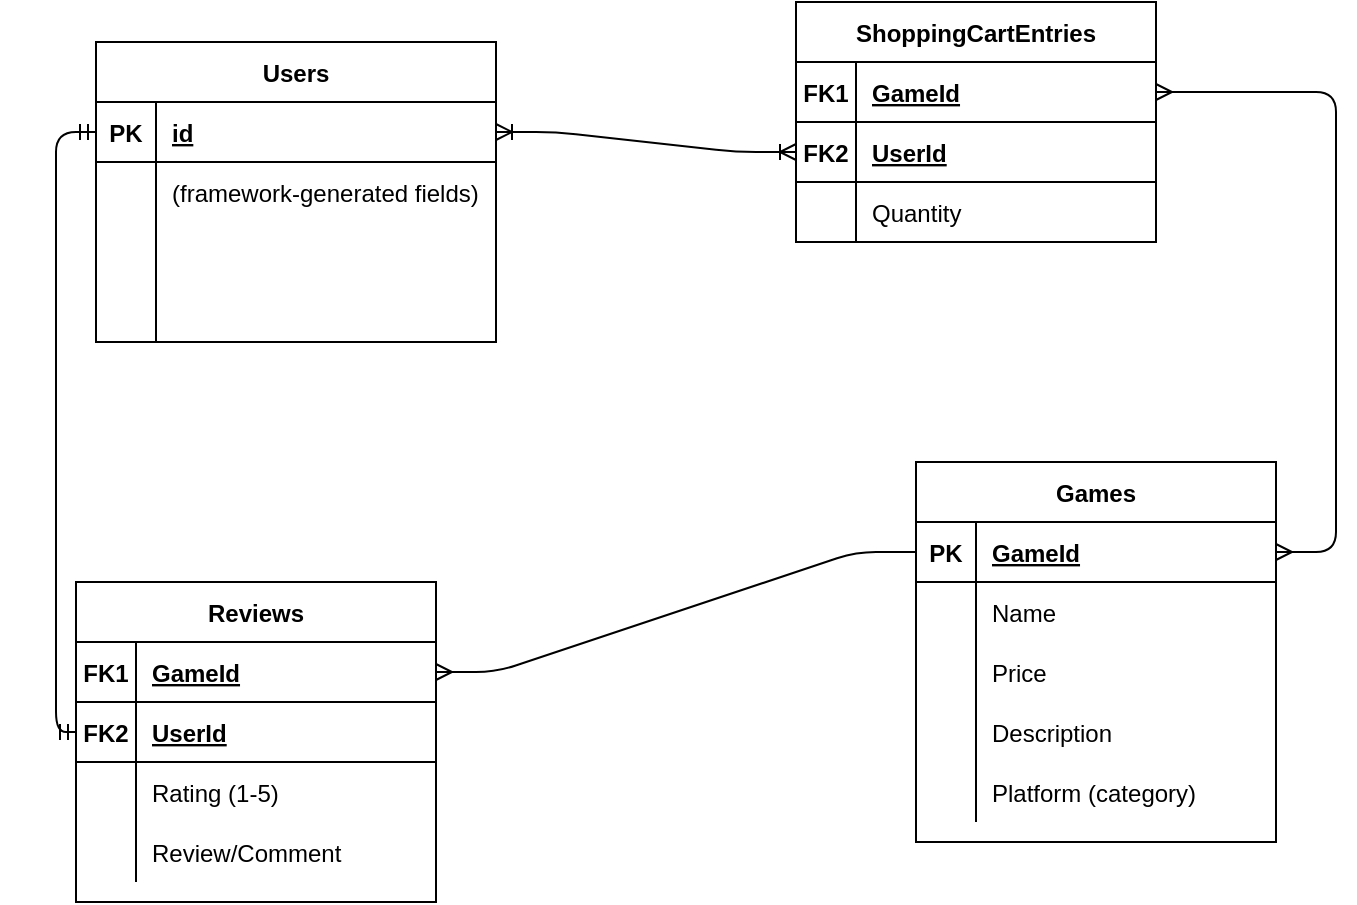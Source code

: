 <mxfile version="14.8.6" type="github">
  <diagram id="ZoNWrH1f9fPfKucFPw9K" name="Page-1">
    <mxGraphModel dx="1426" dy="842" grid="1" gridSize="10" guides="1" tooltips="1" connect="1" arrows="1" fold="1" page="1" pageScale="1" pageWidth="827" pageHeight="1169" math="0" shadow="0">
      <root>
        <mxCell id="0" />
        <mxCell id="1" parent="0" />
        <mxCell id="lAZlLPdiTVYZQoPmJP2H-1" value="Users" style="shape=table;startSize=30;container=1;collapsible=1;childLayout=tableLayout;fixedRows=1;rowLines=0;fontStyle=1;align=center;resizeLast=1;" vertex="1" parent="1">
          <mxGeometry x="130" y="100" width="200" height="150" as="geometry" />
        </mxCell>
        <mxCell id="lAZlLPdiTVYZQoPmJP2H-2" value="" style="shape=partialRectangle;collapsible=0;dropTarget=0;pointerEvents=0;fillColor=none;top=0;left=0;bottom=1;right=0;points=[[0,0.5],[1,0.5]];portConstraint=eastwest;" vertex="1" parent="lAZlLPdiTVYZQoPmJP2H-1">
          <mxGeometry y="30" width="200" height="30" as="geometry" />
        </mxCell>
        <mxCell id="lAZlLPdiTVYZQoPmJP2H-3" value="PK" style="shape=partialRectangle;connectable=0;fillColor=none;top=0;left=0;bottom=0;right=0;fontStyle=1;overflow=hidden;" vertex="1" parent="lAZlLPdiTVYZQoPmJP2H-2">
          <mxGeometry width="30" height="30" as="geometry" />
        </mxCell>
        <mxCell id="lAZlLPdiTVYZQoPmJP2H-4" value="id" style="shape=partialRectangle;connectable=0;fillColor=none;top=0;left=0;bottom=0;right=0;align=left;spacingLeft=6;fontStyle=5;overflow=hidden;" vertex="1" parent="lAZlLPdiTVYZQoPmJP2H-2">
          <mxGeometry x="30" width="170" height="30" as="geometry" />
        </mxCell>
        <mxCell id="lAZlLPdiTVYZQoPmJP2H-5" value="" style="shape=partialRectangle;collapsible=0;dropTarget=0;pointerEvents=0;fillColor=none;top=0;left=0;bottom=0;right=0;points=[[0,0.5],[1,0.5]];portConstraint=eastwest;" vertex="1" parent="lAZlLPdiTVYZQoPmJP2H-1">
          <mxGeometry y="60" width="200" height="30" as="geometry" />
        </mxCell>
        <mxCell id="lAZlLPdiTVYZQoPmJP2H-6" value="" style="shape=partialRectangle;connectable=0;fillColor=none;top=0;left=0;bottom=0;right=0;editable=1;overflow=hidden;" vertex="1" parent="lAZlLPdiTVYZQoPmJP2H-5">
          <mxGeometry width="30" height="30" as="geometry" />
        </mxCell>
        <mxCell id="lAZlLPdiTVYZQoPmJP2H-7" value="(framework-generated fields)" style="shape=partialRectangle;connectable=0;fillColor=none;top=0;left=0;bottom=0;right=0;align=left;spacingLeft=6;overflow=hidden;" vertex="1" parent="lAZlLPdiTVYZQoPmJP2H-5">
          <mxGeometry x="30" width="170" height="30" as="geometry" />
        </mxCell>
        <mxCell id="lAZlLPdiTVYZQoPmJP2H-8" value="" style="shape=partialRectangle;collapsible=0;dropTarget=0;pointerEvents=0;fillColor=none;top=0;left=0;bottom=0;right=0;points=[[0,0.5],[1,0.5]];portConstraint=eastwest;" vertex="1" parent="lAZlLPdiTVYZQoPmJP2H-1">
          <mxGeometry y="90" width="200" height="30" as="geometry" />
        </mxCell>
        <mxCell id="lAZlLPdiTVYZQoPmJP2H-9" value="" style="shape=partialRectangle;connectable=0;fillColor=none;top=0;left=0;bottom=0;right=0;editable=1;overflow=hidden;" vertex="1" parent="lAZlLPdiTVYZQoPmJP2H-8">
          <mxGeometry width="30" height="30" as="geometry" />
        </mxCell>
        <mxCell id="lAZlLPdiTVYZQoPmJP2H-10" value="" style="shape=partialRectangle;connectable=0;fillColor=none;top=0;left=0;bottom=0;right=0;align=left;spacingLeft=6;overflow=hidden;" vertex="1" parent="lAZlLPdiTVYZQoPmJP2H-8">
          <mxGeometry x="30" width="170" height="30" as="geometry" />
        </mxCell>
        <mxCell id="lAZlLPdiTVYZQoPmJP2H-11" value="" style="shape=partialRectangle;collapsible=0;dropTarget=0;pointerEvents=0;fillColor=none;top=0;left=0;bottom=0;right=0;points=[[0,0.5],[1,0.5]];portConstraint=eastwest;" vertex="1" parent="lAZlLPdiTVYZQoPmJP2H-1">
          <mxGeometry y="120" width="200" height="30" as="geometry" />
        </mxCell>
        <mxCell id="lAZlLPdiTVYZQoPmJP2H-12" value="" style="shape=partialRectangle;connectable=0;fillColor=none;top=0;left=0;bottom=0;right=0;editable=1;overflow=hidden;" vertex="1" parent="lAZlLPdiTVYZQoPmJP2H-11">
          <mxGeometry width="30" height="30" as="geometry" />
        </mxCell>
        <mxCell id="lAZlLPdiTVYZQoPmJP2H-13" value="" style="shape=partialRectangle;connectable=0;fillColor=none;top=0;left=0;bottom=0;right=0;align=left;spacingLeft=6;overflow=hidden;" vertex="1" parent="lAZlLPdiTVYZQoPmJP2H-11">
          <mxGeometry x="30" width="170" height="30" as="geometry" />
        </mxCell>
        <mxCell id="lAZlLPdiTVYZQoPmJP2H-14" value="Games" style="shape=table;startSize=30;container=1;collapsible=1;childLayout=tableLayout;fixedRows=1;rowLines=0;fontStyle=1;align=center;resizeLast=1;" vertex="1" parent="1">
          <mxGeometry x="540" y="310" width="180" height="190" as="geometry" />
        </mxCell>
        <mxCell id="lAZlLPdiTVYZQoPmJP2H-15" value="" style="shape=partialRectangle;collapsible=0;dropTarget=0;pointerEvents=0;fillColor=none;top=0;left=0;bottom=1;right=0;points=[[0,0.5],[1,0.5]];portConstraint=eastwest;" vertex="1" parent="lAZlLPdiTVYZQoPmJP2H-14">
          <mxGeometry y="30" width="180" height="30" as="geometry" />
        </mxCell>
        <mxCell id="lAZlLPdiTVYZQoPmJP2H-16" value="PK" style="shape=partialRectangle;connectable=0;fillColor=none;top=0;left=0;bottom=0;right=0;fontStyle=1;overflow=hidden;" vertex="1" parent="lAZlLPdiTVYZQoPmJP2H-15">
          <mxGeometry width="30" height="30" as="geometry" />
        </mxCell>
        <mxCell id="lAZlLPdiTVYZQoPmJP2H-17" value="GameId" style="shape=partialRectangle;connectable=0;fillColor=none;top=0;left=0;bottom=0;right=0;align=left;spacingLeft=6;fontStyle=5;overflow=hidden;" vertex="1" parent="lAZlLPdiTVYZQoPmJP2H-15">
          <mxGeometry x="30" width="150" height="30" as="geometry" />
        </mxCell>
        <mxCell id="lAZlLPdiTVYZQoPmJP2H-18" value="" style="shape=partialRectangle;collapsible=0;dropTarget=0;pointerEvents=0;fillColor=none;top=0;left=0;bottom=0;right=0;points=[[0,0.5],[1,0.5]];portConstraint=eastwest;" vertex="1" parent="lAZlLPdiTVYZQoPmJP2H-14">
          <mxGeometry y="60" width="180" height="30" as="geometry" />
        </mxCell>
        <mxCell id="lAZlLPdiTVYZQoPmJP2H-19" value="" style="shape=partialRectangle;connectable=0;fillColor=none;top=0;left=0;bottom=0;right=0;editable=1;overflow=hidden;" vertex="1" parent="lAZlLPdiTVYZQoPmJP2H-18">
          <mxGeometry width="30" height="30" as="geometry" />
        </mxCell>
        <mxCell id="lAZlLPdiTVYZQoPmJP2H-20" value="Name" style="shape=partialRectangle;connectable=0;fillColor=none;top=0;left=0;bottom=0;right=0;align=left;spacingLeft=6;overflow=hidden;" vertex="1" parent="lAZlLPdiTVYZQoPmJP2H-18">
          <mxGeometry x="30" width="150" height="30" as="geometry" />
        </mxCell>
        <mxCell id="lAZlLPdiTVYZQoPmJP2H-21" value="" style="shape=partialRectangle;collapsible=0;dropTarget=0;pointerEvents=0;fillColor=none;top=0;left=0;bottom=0;right=0;points=[[0,0.5],[1,0.5]];portConstraint=eastwest;" vertex="1" parent="lAZlLPdiTVYZQoPmJP2H-14">
          <mxGeometry y="90" width="180" height="30" as="geometry" />
        </mxCell>
        <mxCell id="lAZlLPdiTVYZQoPmJP2H-22" value="" style="shape=partialRectangle;connectable=0;fillColor=none;top=0;left=0;bottom=0;right=0;editable=1;overflow=hidden;" vertex="1" parent="lAZlLPdiTVYZQoPmJP2H-21">
          <mxGeometry width="30" height="30" as="geometry" />
        </mxCell>
        <mxCell id="lAZlLPdiTVYZQoPmJP2H-23" value="Price" style="shape=partialRectangle;connectable=0;fillColor=none;top=0;left=0;bottom=0;right=0;align=left;spacingLeft=6;overflow=hidden;" vertex="1" parent="lAZlLPdiTVYZQoPmJP2H-21">
          <mxGeometry x="30" width="150" height="30" as="geometry" />
        </mxCell>
        <mxCell id="lAZlLPdiTVYZQoPmJP2H-24" value="" style="shape=partialRectangle;collapsible=0;dropTarget=0;pointerEvents=0;fillColor=none;top=0;left=0;bottom=0;right=0;points=[[0,0.5],[1,0.5]];portConstraint=eastwest;" vertex="1" parent="lAZlLPdiTVYZQoPmJP2H-14">
          <mxGeometry y="120" width="180" height="30" as="geometry" />
        </mxCell>
        <mxCell id="lAZlLPdiTVYZQoPmJP2H-25" value="" style="shape=partialRectangle;connectable=0;fillColor=none;top=0;left=0;bottom=0;right=0;editable=1;overflow=hidden;" vertex="1" parent="lAZlLPdiTVYZQoPmJP2H-24">
          <mxGeometry width="30" height="30" as="geometry" />
        </mxCell>
        <mxCell id="lAZlLPdiTVYZQoPmJP2H-26" value="Description" style="shape=partialRectangle;connectable=0;fillColor=none;top=0;left=0;bottom=0;right=0;align=left;spacingLeft=6;overflow=hidden;" vertex="1" parent="lAZlLPdiTVYZQoPmJP2H-24">
          <mxGeometry x="30" width="150" height="30" as="geometry" />
        </mxCell>
        <mxCell id="lAZlLPdiTVYZQoPmJP2H-27" value="" style="shape=partialRectangle;collapsible=0;dropTarget=0;pointerEvents=0;fillColor=none;top=0;left=0;bottom=0;right=0;points=[[0,0.5],[1,0.5]];portConstraint=eastwest;" vertex="1" parent="lAZlLPdiTVYZQoPmJP2H-14">
          <mxGeometry y="150" width="180" height="30" as="geometry" />
        </mxCell>
        <mxCell id="lAZlLPdiTVYZQoPmJP2H-28" value="" style="shape=partialRectangle;connectable=0;fillColor=none;top=0;left=0;bottom=0;right=0;editable=1;overflow=hidden;" vertex="1" parent="lAZlLPdiTVYZQoPmJP2H-27">
          <mxGeometry width="30" height="30" as="geometry" />
        </mxCell>
        <mxCell id="lAZlLPdiTVYZQoPmJP2H-29" value="Platform (category)" style="shape=partialRectangle;connectable=0;fillColor=none;top=0;left=0;bottom=0;right=0;align=left;spacingLeft=6;overflow=hidden;" vertex="1" parent="lAZlLPdiTVYZQoPmJP2H-27">
          <mxGeometry x="30" width="150" height="30" as="geometry" />
        </mxCell>
        <mxCell id="lAZlLPdiTVYZQoPmJP2H-30" value="ShoppingCartEntries" style="shape=table;startSize=30;container=1;collapsible=1;childLayout=tableLayout;fixedRows=1;rowLines=0;fontStyle=1;align=center;resizeLast=1;" vertex="1" parent="1">
          <mxGeometry x="480" y="80" width="180" height="120" as="geometry" />
        </mxCell>
        <mxCell id="lAZlLPdiTVYZQoPmJP2H-31" value="" style="shape=partialRectangle;collapsible=0;dropTarget=0;pointerEvents=0;fillColor=none;top=0;left=0;bottom=1;right=0;points=[[0,0.5],[1,0.5]];portConstraint=eastwest;" vertex="1" parent="lAZlLPdiTVYZQoPmJP2H-30">
          <mxGeometry y="30" width="180" height="30" as="geometry" />
        </mxCell>
        <mxCell id="lAZlLPdiTVYZQoPmJP2H-32" value="FK1" style="shape=partialRectangle;connectable=0;fillColor=none;top=0;left=0;bottom=0;right=0;fontStyle=1;overflow=hidden;" vertex="1" parent="lAZlLPdiTVYZQoPmJP2H-31">
          <mxGeometry width="30" height="30" as="geometry" />
        </mxCell>
        <mxCell id="lAZlLPdiTVYZQoPmJP2H-33" value="GameId" style="shape=partialRectangle;connectable=0;fillColor=none;top=0;left=0;bottom=0;right=0;align=left;spacingLeft=6;fontStyle=5;overflow=hidden;" vertex="1" parent="lAZlLPdiTVYZQoPmJP2H-31">
          <mxGeometry x="30" width="150" height="30" as="geometry" />
        </mxCell>
        <mxCell id="lAZlLPdiTVYZQoPmJP2H-43" value="" style="shape=partialRectangle;collapsible=0;dropTarget=0;pointerEvents=0;fillColor=none;top=0;left=0;bottom=1;right=0;points=[[0,0.5],[1,0.5]];portConstraint=eastwest;" vertex="1" parent="lAZlLPdiTVYZQoPmJP2H-30">
          <mxGeometry y="60" width="180" height="30" as="geometry" />
        </mxCell>
        <mxCell id="lAZlLPdiTVYZQoPmJP2H-44" value="FK2" style="shape=partialRectangle;connectable=0;fillColor=none;top=0;left=0;bottom=0;right=0;fontStyle=1;overflow=hidden;" vertex="1" parent="lAZlLPdiTVYZQoPmJP2H-43">
          <mxGeometry width="30" height="30" as="geometry" />
        </mxCell>
        <mxCell id="lAZlLPdiTVYZQoPmJP2H-45" value="UserId" style="shape=partialRectangle;connectable=0;fillColor=none;top=0;left=0;bottom=0;right=0;align=left;spacingLeft=6;fontStyle=5;overflow=hidden;" vertex="1" parent="lAZlLPdiTVYZQoPmJP2H-43">
          <mxGeometry x="30" width="150" height="30" as="geometry" />
        </mxCell>
        <mxCell id="lAZlLPdiTVYZQoPmJP2H-34" value="" style="shape=partialRectangle;collapsible=0;dropTarget=0;pointerEvents=0;fillColor=none;top=0;left=0;bottom=0;right=0;points=[[0,0.5],[1,0.5]];portConstraint=eastwest;" vertex="1" parent="lAZlLPdiTVYZQoPmJP2H-30">
          <mxGeometry y="90" width="180" height="30" as="geometry" />
        </mxCell>
        <mxCell id="lAZlLPdiTVYZQoPmJP2H-35" value="" style="shape=partialRectangle;connectable=0;fillColor=none;top=0;left=0;bottom=0;right=0;editable=1;overflow=hidden;" vertex="1" parent="lAZlLPdiTVYZQoPmJP2H-34">
          <mxGeometry width="30" height="30" as="geometry" />
        </mxCell>
        <mxCell id="lAZlLPdiTVYZQoPmJP2H-36" value="Quantity" style="shape=partialRectangle;connectable=0;fillColor=none;top=0;left=0;bottom=0;right=0;align=left;spacingLeft=6;overflow=hidden;" vertex="1" parent="lAZlLPdiTVYZQoPmJP2H-34">
          <mxGeometry x="30" width="150" height="30" as="geometry" />
        </mxCell>
        <mxCell id="lAZlLPdiTVYZQoPmJP2H-46" value="Reviews" style="shape=table;startSize=30;container=1;collapsible=1;childLayout=tableLayout;fixedRows=1;rowLines=0;fontStyle=1;align=center;resizeLast=1;" vertex="1" parent="1">
          <mxGeometry x="120" y="370" width="180" height="160" as="geometry" />
        </mxCell>
        <mxCell id="lAZlLPdiTVYZQoPmJP2H-47" value="" style="shape=partialRectangle;collapsible=0;dropTarget=0;pointerEvents=0;fillColor=none;top=0;left=0;bottom=1;right=0;points=[[0,0.5],[1,0.5]];portConstraint=eastwest;" vertex="1" parent="lAZlLPdiTVYZQoPmJP2H-46">
          <mxGeometry y="30" width="180" height="30" as="geometry" />
        </mxCell>
        <mxCell id="lAZlLPdiTVYZQoPmJP2H-48" value="FK1" style="shape=partialRectangle;connectable=0;fillColor=none;top=0;left=0;bottom=0;right=0;fontStyle=1;overflow=hidden;" vertex="1" parent="lAZlLPdiTVYZQoPmJP2H-47">
          <mxGeometry width="30" height="30" as="geometry" />
        </mxCell>
        <mxCell id="lAZlLPdiTVYZQoPmJP2H-49" value="GameId" style="shape=partialRectangle;connectable=0;fillColor=none;top=0;left=0;bottom=0;right=0;align=left;spacingLeft=6;fontStyle=5;overflow=hidden;" vertex="1" parent="lAZlLPdiTVYZQoPmJP2H-47">
          <mxGeometry x="30" width="150" height="30" as="geometry" />
        </mxCell>
        <mxCell id="lAZlLPdiTVYZQoPmJP2H-79" value="" style="shape=partialRectangle;collapsible=0;dropTarget=0;pointerEvents=0;fillColor=none;top=0;left=0;bottom=1;right=0;points=[[0,0.5],[1,0.5]];portConstraint=eastwest;" vertex="1" parent="lAZlLPdiTVYZQoPmJP2H-46">
          <mxGeometry y="60" width="180" height="30" as="geometry" />
        </mxCell>
        <mxCell id="lAZlLPdiTVYZQoPmJP2H-80" value="FK2" style="shape=partialRectangle;connectable=0;fillColor=none;top=0;left=0;bottom=0;right=0;fontStyle=1;overflow=hidden;" vertex="1" parent="lAZlLPdiTVYZQoPmJP2H-79">
          <mxGeometry width="30" height="30" as="geometry" />
        </mxCell>
        <mxCell id="lAZlLPdiTVYZQoPmJP2H-81" value="UserId" style="shape=partialRectangle;connectable=0;fillColor=none;top=0;left=0;bottom=0;right=0;align=left;spacingLeft=6;fontStyle=5;overflow=hidden;" vertex="1" parent="lAZlLPdiTVYZQoPmJP2H-79">
          <mxGeometry x="30" width="150" height="30" as="geometry" />
        </mxCell>
        <mxCell id="lAZlLPdiTVYZQoPmJP2H-56" value="" style="shape=partialRectangle;collapsible=0;dropTarget=0;pointerEvents=0;fillColor=none;top=0;left=0;bottom=0;right=0;points=[[0,0.5],[1,0.5]];portConstraint=eastwest;" vertex="1" parent="lAZlLPdiTVYZQoPmJP2H-46">
          <mxGeometry y="90" width="180" height="30" as="geometry" />
        </mxCell>
        <mxCell id="lAZlLPdiTVYZQoPmJP2H-57" value="" style="shape=partialRectangle;connectable=0;fillColor=none;top=0;left=0;bottom=0;right=0;editable=1;overflow=hidden;" vertex="1" parent="lAZlLPdiTVYZQoPmJP2H-56">
          <mxGeometry width="30" height="30" as="geometry" />
        </mxCell>
        <mxCell id="lAZlLPdiTVYZQoPmJP2H-58" value="Rating (1-5)" style="shape=partialRectangle;connectable=0;fillColor=none;top=0;left=0;bottom=0;right=0;align=left;spacingLeft=6;overflow=hidden;" vertex="1" parent="lAZlLPdiTVYZQoPmJP2H-56">
          <mxGeometry x="30" width="150" height="30" as="geometry" />
        </mxCell>
        <mxCell id="lAZlLPdiTVYZQoPmJP2H-63" value="" style="shape=partialRectangle;collapsible=0;dropTarget=0;pointerEvents=0;fillColor=none;top=0;left=0;bottom=0;right=0;points=[[0,0.5],[1,0.5]];portConstraint=eastwest;" vertex="1" parent="lAZlLPdiTVYZQoPmJP2H-46">
          <mxGeometry y="120" width="180" height="30" as="geometry" />
        </mxCell>
        <mxCell id="lAZlLPdiTVYZQoPmJP2H-64" value="" style="shape=partialRectangle;connectable=0;fillColor=none;top=0;left=0;bottom=0;right=0;fontStyle=0;overflow=hidden;" vertex="1" parent="lAZlLPdiTVYZQoPmJP2H-63">
          <mxGeometry width="30" height="30" as="geometry" />
        </mxCell>
        <mxCell id="lAZlLPdiTVYZQoPmJP2H-65" value="Review/Comment" style="shape=partialRectangle;connectable=0;fillColor=none;top=0;left=0;bottom=0;right=0;align=left;spacingLeft=6;fontStyle=0;overflow=hidden;" vertex="1" parent="lAZlLPdiTVYZQoPmJP2H-63">
          <mxGeometry x="30" width="150" height="30" as="geometry" />
        </mxCell>
        <mxCell id="lAZlLPdiTVYZQoPmJP2H-70" value="" style="edgeStyle=entityRelationEdgeStyle;fontSize=12;html=1;endArrow=ERoneToMany;startArrow=ERoneToMany;entryX=0;entryY=0.5;entryDx=0;entryDy=0;exitX=1;exitY=0.5;exitDx=0;exitDy=0;" edge="1" parent="1" source="lAZlLPdiTVYZQoPmJP2H-2" target="lAZlLPdiTVYZQoPmJP2H-43">
          <mxGeometry width="100" height="100" relative="1" as="geometry">
            <mxPoint x="320" y="120" as="sourcePoint" />
            <mxPoint x="420" y="20" as="targetPoint" />
          </mxGeometry>
        </mxCell>
        <mxCell id="lAZlLPdiTVYZQoPmJP2H-71" value="" style="edgeStyle=entityRelationEdgeStyle;fontSize=12;html=1;endArrow=ERmany;startArrow=ERmany;exitX=1;exitY=0.5;exitDx=0;exitDy=0;" edge="1" parent="1" source="lAZlLPdiTVYZQoPmJP2H-31" target="lAZlLPdiTVYZQoPmJP2H-15">
          <mxGeometry width="100" height="100" relative="1" as="geometry">
            <mxPoint x="320" y="370" as="sourcePoint" />
            <mxPoint x="750" y="200" as="targetPoint" />
          </mxGeometry>
        </mxCell>
        <mxCell id="lAZlLPdiTVYZQoPmJP2H-72" value="" style="edgeStyle=entityRelationEdgeStyle;fontSize=12;html=1;endArrow=ERmany;exitX=0;exitY=0.5;exitDx=0;exitDy=0;entryX=1;entryY=0.5;entryDx=0;entryDy=0;" edge="1" parent="1" source="lAZlLPdiTVYZQoPmJP2H-15" target="lAZlLPdiTVYZQoPmJP2H-47">
          <mxGeometry width="100" height="100" relative="1" as="geometry">
            <mxPoint x="390" y="360" as="sourcePoint" />
            <mxPoint x="490" y="260" as="targetPoint" />
          </mxGeometry>
        </mxCell>
        <mxCell id="lAZlLPdiTVYZQoPmJP2H-77" value="" style="edgeStyle=entityRelationEdgeStyle;fontSize=12;html=1;endArrow=ERmandOne;startArrow=ERmandOne;entryX=0;entryY=0.5;entryDx=0;entryDy=0;exitX=0;exitY=0.5;exitDx=0;exitDy=0;strokeColor=none;" edge="1" parent="1" source="lAZlLPdiTVYZQoPmJP2H-2">
          <mxGeometry width="100" height="100" relative="1" as="geometry">
            <mxPoint x="70" y="520" as="sourcePoint" />
            <mxPoint x="120" y="485" as="targetPoint" />
          </mxGeometry>
        </mxCell>
        <mxCell id="lAZlLPdiTVYZQoPmJP2H-83" value="" style="edgeStyle=orthogonalEdgeStyle;fontSize=12;html=1;endArrow=ERmandOne;startArrow=ERmandOne;entryX=0;entryY=0.5;entryDx=0;entryDy=0;exitX=0;exitY=0.5;exitDx=0;exitDy=0;" edge="1" parent="1" source="lAZlLPdiTVYZQoPmJP2H-2" target="lAZlLPdiTVYZQoPmJP2H-79">
          <mxGeometry width="100" height="100" relative="1" as="geometry">
            <mxPoint x="40" y="560" as="sourcePoint" />
            <mxPoint x="140" y="460" as="targetPoint" />
          </mxGeometry>
        </mxCell>
      </root>
    </mxGraphModel>
  </diagram>
</mxfile>
